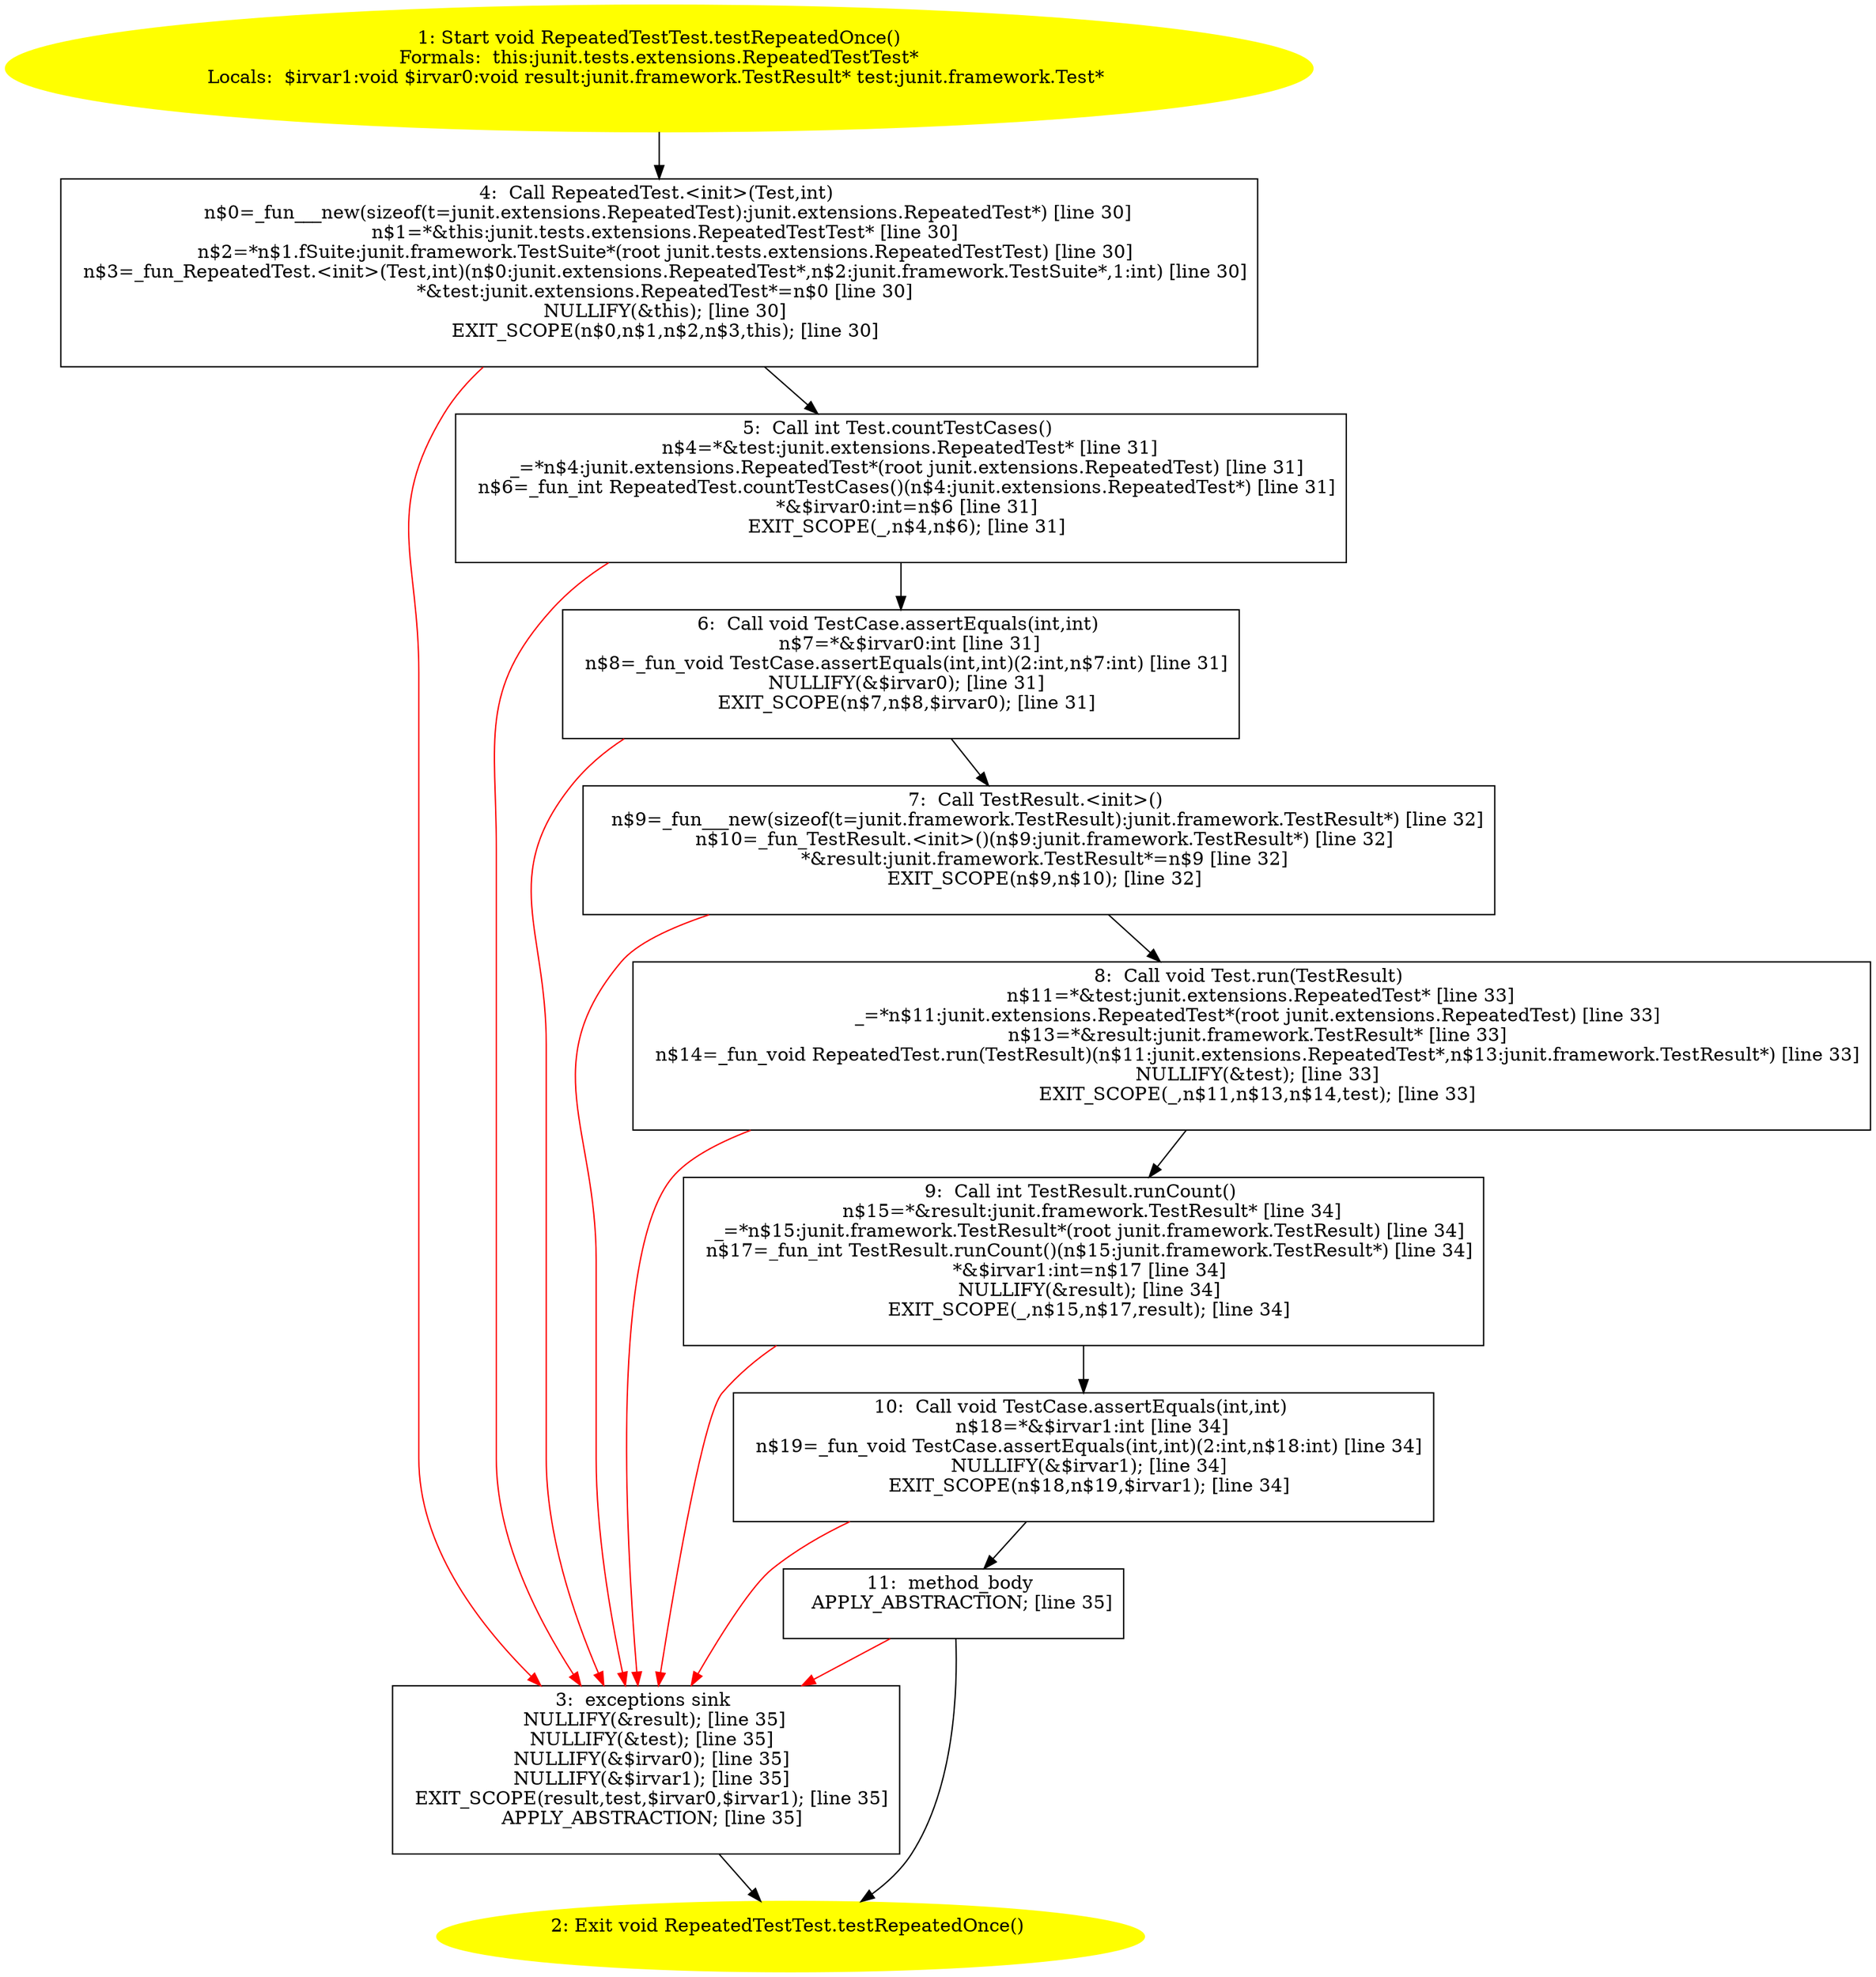 /* @generated */
digraph cfg {
"junit.tests.extensions.RepeatedTestTest.testRepeatedOnce():void.4a10d397f6f2322fe7f6c0e01648d334_1" [label="1: Start void RepeatedTestTest.testRepeatedOnce()\nFormals:  this:junit.tests.extensions.RepeatedTestTest*\nLocals:  $irvar1:void $irvar0:void result:junit.framework.TestResult* test:junit.framework.Test* \n  " color=yellow style=filled]
	

	 "junit.tests.extensions.RepeatedTestTest.testRepeatedOnce():void.4a10d397f6f2322fe7f6c0e01648d334_1" -> "junit.tests.extensions.RepeatedTestTest.testRepeatedOnce():void.4a10d397f6f2322fe7f6c0e01648d334_4" ;
"junit.tests.extensions.RepeatedTestTest.testRepeatedOnce():void.4a10d397f6f2322fe7f6c0e01648d334_2" [label="2: Exit void RepeatedTestTest.testRepeatedOnce() \n  " color=yellow style=filled]
	

"junit.tests.extensions.RepeatedTestTest.testRepeatedOnce():void.4a10d397f6f2322fe7f6c0e01648d334_3" [label="3:  exceptions sink \n   NULLIFY(&result); [line 35]\n  NULLIFY(&test); [line 35]\n  NULLIFY(&$irvar0); [line 35]\n  NULLIFY(&$irvar1); [line 35]\n  EXIT_SCOPE(result,test,$irvar0,$irvar1); [line 35]\n  APPLY_ABSTRACTION; [line 35]\n " shape="box"]
	

	 "junit.tests.extensions.RepeatedTestTest.testRepeatedOnce():void.4a10d397f6f2322fe7f6c0e01648d334_3" -> "junit.tests.extensions.RepeatedTestTest.testRepeatedOnce():void.4a10d397f6f2322fe7f6c0e01648d334_2" ;
"junit.tests.extensions.RepeatedTestTest.testRepeatedOnce():void.4a10d397f6f2322fe7f6c0e01648d334_4" [label="4:  Call RepeatedTest.<init>(Test,int) \n   n$0=_fun___new(sizeof(t=junit.extensions.RepeatedTest):junit.extensions.RepeatedTest*) [line 30]\n  n$1=*&this:junit.tests.extensions.RepeatedTestTest* [line 30]\n  n$2=*n$1.fSuite:junit.framework.TestSuite*(root junit.tests.extensions.RepeatedTestTest) [line 30]\n  n$3=_fun_RepeatedTest.<init>(Test,int)(n$0:junit.extensions.RepeatedTest*,n$2:junit.framework.TestSuite*,1:int) [line 30]\n  *&test:junit.extensions.RepeatedTest*=n$0 [line 30]\n  NULLIFY(&this); [line 30]\n  EXIT_SCOPE(n$0,n$1,n$2,n$3,this); [line 30]\n " shape="box"]
	

	 "junit.tests.extensions.RepeatedTestTest.testRepeatedOnce():void.4a10d397f6f2322fe7f6c0e01648d334_4" -> "junit.tests.extensions.RepeatedTestTest.testRepeatedOnce():void.4a10d397f6f2322fe7f6c0e01648d334_5" ;
	 "junit.tests.extensions.RepeatedTestTest.testRepeatedOnce():void.4a10d397f6f2322fe7f6c0e01648d334_4" -> "junit.tests.extensions.RepeatedTestTest.testRepeatedOnce():void.4a10d397f6f2322fe7f6c0e01648d334_3" [color="red" ];
"junit.tests.extensions.RepeatedTestTest.testRepeatedOnce():void.4a10d397f6f2322fe7f6c0e01648d334_5" [label="5:  Call int Test.countTestCases() \n   n$4=*&test:junit.extensions.RepeatedTest* [line 31]\n  _=*n$4:junit.extensions.RepeatedTest*(root junit.extensions.RepeatedTest) [line 31]\n  n$6=_fun_int RepeatedTest.countTestCases()(n$4:junit.extensions.RepeatedTest*) [line 31]\n  *&$irvar0:int=n$6 [line 31]\n  EXIT_SCOPE(_,n$4,n$6); [line 31]\n " shape="box"]
	

	 "junit.tests.extensions.RepeatedTestTest.testRepeatedOnce():void.4a10d397f6f2322fe7f6c0e01648d334_5" -> "junit.tests.extensions.RepeatedTestTest.testRepeatedOnce():void.4a10d397f6f2322fe7f6c0e01648d334_6" ;
	 "junit.tests.extensions.RepeatedTestTest.testRepeatedOnce():void.4a10d397f6f2322fe7f6c0e01648d334_5" -> "junit.tests.extensions.RepeatedTestTest.testRepeatedOnce():void.4a10d397f6f2322fe7f6c0e01648d334_3" [color="red" ];
"junit.tests.extensions.RepeatedTestTest.testRepeatedOnce():void.4a10d397f6f2322fe7f6c0e01648d334_6" [label="6:  Call void TestCase.assertEquals(int,int) \n   n$7=*&$irvar0:int [line 31]\n  n$8=_fun_void TestCase.assertEquals(int,int)(2:int,n$7:int) [line 31]\n  NULLIFY(&$irvar0); [line 31]\n  EXIT_SCOPE(n$7,n$8,$irvar0); [line 31]\n " shape="box"]
	

	 "junit.tests.extensions.RepeatedTestTest.testRepeatedOnce():void.4a10d397f6f2322fe7f6c0e01648d334_6" -> "junit.tests.extensions.RepeatedTestTest.testRepeatedOnce():void.4a10d397f6f2322fe7f6c0e01648d334_7" ;
	 "junit.tests.extensions.RepeatedTestTest.testRepeatedOnce():void.4a10d397f6f2322fe7f6c0e01648d334_6" -> "junit.tests.extensions.RepeatedTestTest.testRepeatedOnce():void.4a10d397f6f2322fe7f6c0e01648d334_3" [color="red" ];
"junit.tests.extensions.RepeatedTestTest.testRepeatedOnce():void.4a10d397f6f2322fe7f6c0e01648d334_7" [label="7:  Call TestResult.<init>() \n   n$9=_fun___new(sizeof(t=junit.framework.TestResult):junit.framework.TestResult*) [line 32]\n  n$10=_fun_TestResult.<init>()(n$9:junit.framework.TestResult*) [line 32]\n  *&result:junit.framework.TestResult*=n$9 [line 32]\n  EXIT_SCOPE(n$9,n$10); [line 32]\n " shape="box"]
	

	 "junit.tests.extensions.RepeatedTestTest.testRepeatedOnce():void.4a10d397f6f2322fe7f6c0e01648d334_7" -> "junit.tests.extensions.RepeatedTestTest.testRepeatedOnce():void.4a10d397f6f2322fe7f6c0e01648d334_8" ;
	 "junit.tests.extensions.RepeatedTestTest.testRepeatedOnce():void.4a10d397f6f2322fe7f6c0e01648d334_7" -> "junit.tests.extensions.RepeatedTestTest.testRepeatedOnce():void.4a10d397f6f2322fe7f6c0e01648d334_3" [color="red" ];
"junit.tests.extensions.RepeatedTestTest.testRepeatedOnce():void.4a10d397f6f2322fe7f6c0e01648d334_8" [label="8:  Call void Test.run(TestResult) \n   n$11=*&test:junit.extensions.RepeatedTest* [line 33]\n  _=*n$11:junit.extensions.RepeatedTest*(root junit.extensions.RepeatedTest) [line 33]\n  n$13=*&result:junit.framework.TestResult* [line 33]\n  n$14=_fun_void RepeatedTest.run(TestResult)(n$11:junit.extensions.RepeatedTest*,n$13:junit.framework.TestResult*) [line 33]\n  NULLIFY(&test); [line 33]\n  EXIT_SCOPE(_,n$11,n$13,n$14,test); [line 33]\n " shape="box"]
	

	 "junit.tests.extensions.RepeatedTestTest.testRepeatedOnce():void.4a10d397f6f2322fe7f6c0e01648d334_8" -> "junit.tests.extensions.RepeatedTestTest.testRepeatedOnce():void.4a10d397f6f2322fe7f6c0e01648d334_9" ;
	 "junit.tests.extensions.RepeatedTestTest.testRepeatedOnce():void.4a10d397f6f2322fe7f6c0e01648d334_8" -> "junit.tests.extensions.RepeatedTestTest.testRepeatedOnce():void.4a10d397f6f2322fe7f6c0e01648d334_3" [color="red" ];
"junit.tests.extensions.RepeatedTestTest.testRepeatedOnce():void.4a10d397f6f2322fe7f6c0e01648d334_9" [label="9:  Call int TestResult.runCount() \n   n$15=*&result:junit.framework.TestResult* [line 34]\n  _=*n$15:junit.framework.TestResult*(root junit.framework.TestResult) [line 34]\n  n$17=_fun_int TestResult.runCount()(n$15:junit.framework.TestResult*) [line 34]\n  *&$irvar1:int=n$17 [line 34]\n  NULLIFY(&result); [line 34]\n  EXIT_SCOPE(_,n$15,n$17,result); [line 34]\n " shape="box"]
	

	 "junit.tests.extensions.RepeatedTestTest.testRepeatedOnce():void.4a10d397f6f2322fe7f6c0e01648d334_9" -> "junit.tests.extensions.RepeatedTestTest.testRepeatedOnce():void.4a10d397f6f2322fe7f6c0e01648d334_10" ;
	 "junit.tests.extensions.RepeatedTestTest.testRepeatedOnce():void.4a10d397f6f2322fe7f6c0e01648d334_9" -> "junit.tests.extensions.RepeatedTestTest.testRepeatedOnce():void.4a10d397f6f2322fe7f6c0e01648d334_3" [color="red" ];
"junit.tests.extensions.RepeatedTestTest.testRepeatedOnce():void.4a10d397f6f2322fe7f6c0e01648d334_10" [label="10:  Call void TestCase.assertEquals(int,int) \n   n$18=*&$irvar1:int [line 34]\n  n$19=_fun_void TestCase.assertEquals(int,int)(2:int,n$18:int) [line 34]\n  NULLIFY(&$irvar1); [line 34]\n  EXIT_SCOPE(n$18,n$19,$irvar1); [line 34]\n " shape="box"]
	

	 "junit.tests.extensions.RepeatedTestTest.testRepeatedOnce():void.4a10d397f6f2322fe7f6c0e01648d334_10" -> "junit.tests.extensions.RepeatedTestTest.testRepeatedOnce():void.4a10d397f6f2322fe7f6c0e01648d334_11" ;
	 "junit.tests.extensions.RepeatedTestTest.testRepeatedOnce():void.4a10d397f6f2322fe7f6c0e01648d334_10" -> "junit.tests.extensions.RepeatedTestTest.testRepeatedOnce():void.4a10d397f6f2322fe7f6c0e01648d334_3" [color="red" ];
"junit.tests.extensions.RepeatedTestTest.testRepeatedOnce():void.4a10d397f6f2322fe7f6c0e01648d334_11" [label="11:  method_body \n   APPLY_ABSTRACTION; [line 35]\n " shape="box"]
	

	 "junit.tests.extensions.RepeatedTestTest.testRepeatedOnce():void.4a10d397f6f2322fe7f6c0e01648d334_11" -> "junit.tests.extensions.RepeatedTestTest.testRepeatedOnce():void.4a10d397f6f2322fe7f6c0e01648d334_2" ;
	 "junit.tests.extensions.RepeatedTestTest.testRepeatedOnce():void.4a10d397f6f2322fe7f6c0e01648d334_11" -> "junit.tests.extensions.RepeatedTestTest.testRepeatedOnce():void.4a10d397f6f2322fe7f6c0e01648d334_3" [color="red" ];
}
